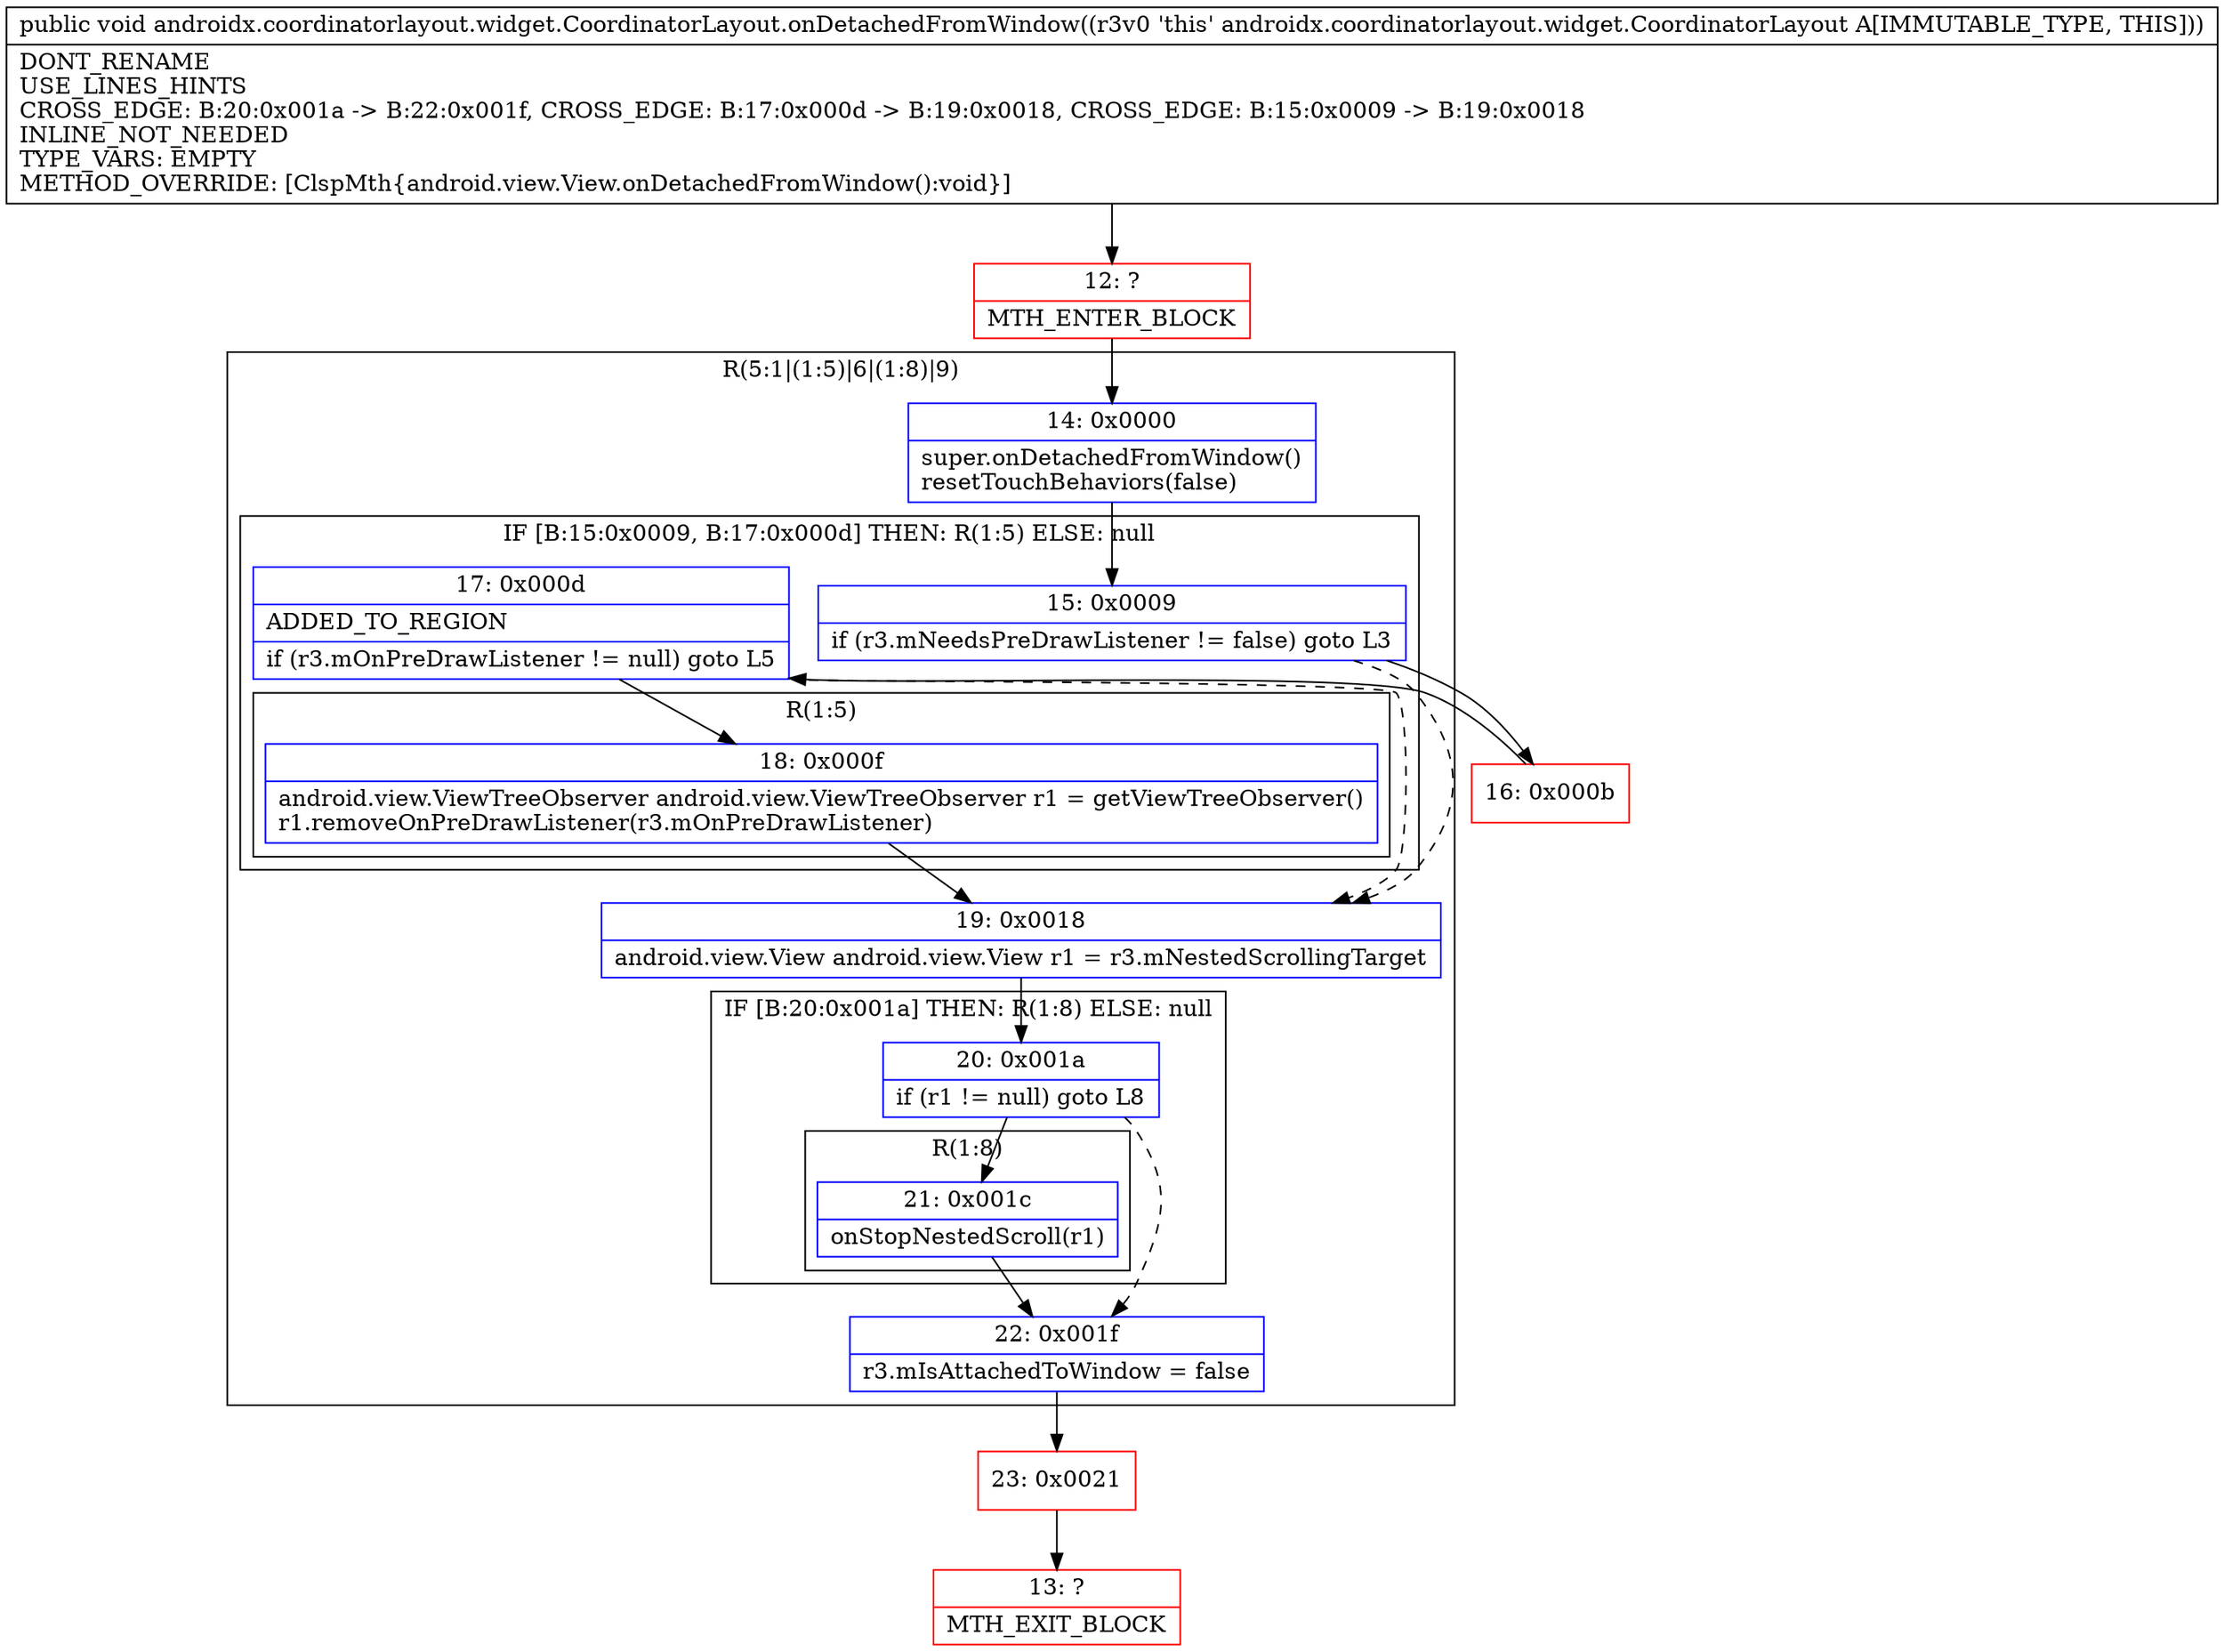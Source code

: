 digraph "CFG forandroidx.coordinatorlayout.widget.CoordinatorLayout.onDetachedFromWindow()V" {
subgraph cluster_Region_1571199336 {
label = "R(5:1|(1:5)|6|(1:8)|9)";
node [shape=record,color=blue];
Node_14 [shape=record,label="{14\:\ 0x0000|super.onDetachedFromWindow()\lresetTouchBehaviors(false)\l}"];
subgraph cluster_IfRegion_1821144188 {
label = "IF [B:15:0x0009, B:17:0x000d] THEN: R(1:5) ELSE: null";
node [shape=record,color=blue];
Node_15 [shape=record,label="{15\:\ 0x0009|if (r3.mNeedsPreDrawListener != false) goto L3\l}"];
Node_17 [shape=record,label="{17\:\ 0x000d|ADDED_TO_REGION\l|if (r3.mOnPreDrawListener != null) goto L5\l}"];
subgraph cluster_Region_670168925 {
label = "R(1:5)";
node [shape=record,color=blue];
Node_18 [shape=record,label="{18\:\ 0x000f|android.view.ViewTreeObserver android.view.ViewTreeObserver r1 = getViewTreeObserver()\lr1.removeOnPreDrawListener(r3.mOnPreDrawListener)\l}"];
}
}
Node_19 [shape=record,label="{19\:\ 0x0018|android.view.View android.view.View r1 = r3.mNestedScrollingTarget\l}"];
subgraph cluster_IfRegion_159704972 {
label = "IF [B:20:0x001a] THEN: R(1:8) ELSE: null";
node [shape=record,color=blue];
Node_20 [shape=record,label="{20\:\ 0x001a|if (r1 != null) goto L8\l}"];
subgraph cluster_Region_714762401 {
label = "R(1:8)";
node [shape=record,color=blue];
Node_21 [shape=record,label="{21\:\ 0x001c|onStopNestedScroll(r1)\l}"];
}
}
Node_22 [shape=record,label="{22\:\ 0x001f|r3.mIsAttachedToWindow = false\l}"];
}
Node_12 [shape=record,color=red,label="{12\:\ ?|MTH_ENTER_BLOCK\l}"];
Node_16 [shape=record,color=red,label="{16\:\ 0x000b}"];
Node_23 [shape=record,color=red,label="{23\:\ 0x0021}"];
Node_13 [shape=record,color=red,label="{13\:\ ?|MTH_EXIT_BLOCK\l}"];
MethodNode[shape=record,label="{public void androidx.coordinatorlayout.widget.CoordinatorLayout.onDetachedFromWindow((r3v0 'this' androidx.coordinatorlayout.widget.CoordinatorLayout A[IMMUTABLE_TYPE, THIS]))  | DONT_RENAME\lUSE_LINES_HINTS\lCROSS_EDGE: B:20:0x001a \-\> B:22:0x001f, CROSS_EDGE: B:17:0x000d \-\> B:19:0x0018, CROSS_EDGE: B:15:0x0009 \-\> B:19:0x0018\lINLINE_NOT_NEEDED\lTYPE_VARS: EMPTY\lMETHOD_OVERRIDE: [ClspMth\{android.view.View.onDetachedFromWindow():void\}]\l}"];
MethodNode -> Node_12;Node_14 -> Node_15;
Node_15 -> Node_16;
Node_15 -> Node_19[style=dashed];
Node_17 -> Node_18;
Node_17 -> Node_19[style=dashed];
Node_18 -> Node_19;
Node_19 -> Node_20;
Node_20 -> Node_21;
Node_20 -> Node_22[style=dashed];
Node_21 -> Node_22;
Node_22 -> Node_23;
Node_12 -> Node_14;
Node_16 -> Node_17;
Node_23 -> Node_13;
}

